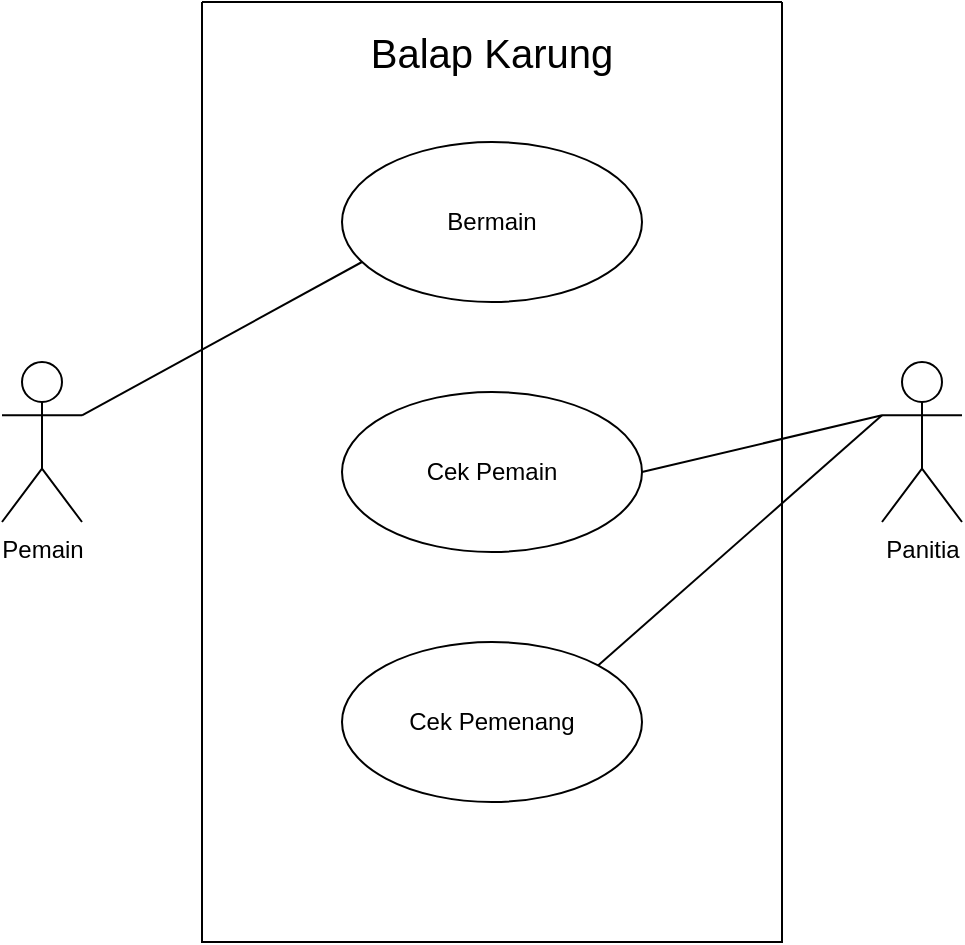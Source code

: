 <mxfile version="21.7.4" type="github">
  <diagram name="Page-1" id="Gqz0cX4XqqDU5Z1U6MZ_">
    <mxGraphModel dx="880" dy="478" grid="1" gridSize="10" guides="1" tooltips="1" connect="1" arrows="1" fold="1" page="1" pageScale="1" pageWidth="850" pageHeight="1100" math="0" shadow="0">
      <root>
        <mxCell id="0" />
        <mxCell id="1" parent="0" />
        <mxCell id="BQ1JNLCyNZEcFDmxIsNE-1" value="" style="swimlane;startSize=0;" vertex="1" parent="1">
          <mxGeometry x="320" y="170" width="290" height="470" as="geometry">
            <mxRectangle x="320" y="170" width="50" height="40" as="alternateBounds" />
          </mxGeometry>
        </mxCell>
        <mxCell id="BQ1JNLCyNZEcFDmxIsNE-2" value="Balap Karung" style="text;html=1;strokeColor=none;fillColor=none;align=center;verticalAlign=middle;whiteSpace=wrap;rounded=0;fontSize=20;" vertex="1" parent="BQ1JNLCyNZEcFDmxIsNE-1">
          <mxGeometry x="80" y="10" width="130" height="30" as="geometry" />
        </mxCell>
        <mxCell id="BQ1JNLCyNZEcFDmxIsNE-7" value="Bermain" style="ellipse;whiteSpace=wrap;html=1;" vertex="1" parent="BQ1JNLCyNZEcFDmxIsNE-1">
          <mxGeometry x="70" y="70" width="150" height="80" as="geometry" />
        </mxCell>
        <mxCell id="BQ1JNLCyNZEcFDmxIsNE-11" value="" style="endArrow=none;html=1;rounded=0;exitX=1;exitY=0.333;exitDx=0;exitDy=0;exitPerimeter=0;" edge="1" parent="BQ1JNLCyNZEcFDmxIsNE-1" source="BQ1JNLCyNZEcFDmxIsNE-3">
          <mxGeometry width="50" height="50" relative="1" as="geometry">
            <mxPoint x="-40" y="220" as="sourcePoint" />
            <mxPoint x="80" y="130" as="targetPoint" />
          </mxGeometry>
        </mxCell>
        <mxCell id="BQ1JNLCyNZEcFDmxIsNE-14" value="Cek Pemenang" style="ellipse;whiteSpace=wrap;html=1;" vertex="1" parent="BQ1JNLCyNZEcFDmxIsNE-1">
          <mxGeometry x="70" y="320" width="150" height="80" as="geometry" />
        </mxCell>
        <mxCell id="BQ1JNLCyNZEcFDmxIsNE-13" value="Cek Pemain" style="ellipse;whiteSpace=wrap;html=1;" vertex="1" parent="BQ1JNLCyNZEcFDmxIsNE-1">
          <mxGeometry x="70" y="195" width="150" height="80" as="geometry" />
        </mxCell>
        <mxCell id="BQ1JNLCyNZEcFDmxIsNE-3" value="Pemain" style="shape=umlActor;verticalLabelPosition=bottom;verticalAlign=top;html=1;outlineConnect=0;" vertex="1" parent="1">
          <mxGeometry x="220" y="350" width="40" height="80" as="geometry" />
        </mxCell>
        <mxCell id="BQ1JNLCyNZEcFDmxIsNE-15" value="Panitia" style="shape=umlActor;verticalLabelPosition=bottom;verticalAlign=top;html=1;outlineConnect=0;" vertex="1" parent="1">
          <mxGeometry x="660" y="350" width="40" height="80" as="geometry" />
        </mxCell>
        <mxCell id="BQ1JNLCyNZEcFDmxIsNE-16" value="" style="endArrow=none;html=1;rounded=0;exitX=1;exitY=0.5;exitDx=0;exitDy=0;entryX=0;entryY=0.333;entryDx=0;entryDy=0;entryPerimeter=0;" edge="1" parent="1" source="BQ1JNLCyNZEcFDmxIsNE-13" target="BQ1JNLCyNZEcFDmxIsNE-15">
          <mxGeometry width="50" height="50" relative="1" as="geometry">
            <mxPoint x="520" y="447" as="sourcePoint" />
            <mxPoint x="660" y="370" as="targetPoint" />
          </mxGeometry>
        </mxCell>
        <mxCell id="BQ1JNLCyNZEcFDmxIsNE-21" value="" style="endArrow=none;html=1;rounded=0;entryX=0;entryY=0.333;entryDx=0;entryDy=0;entryPerimeter=0;exitX=1;exitY=0;exitDx=0;exitDy=0;" edge="1" parent="1" source="BQ1JNLCyNZEcFDmxIsNE-14" target="BQ1JNLCyNZEcFDmxIsNE-15">
          <mxGeometry width="50" height="50" relative="1" as="geometry">
            <mxPoint x="550" y="420" as="sourcePoint" />
            <mxPoint x="600" y="370" as="targetPoint" />
          </mxGeometry>
        </mxCell>
      </root>
    </mxGraphModel>
  </diagram>
</mxfile>
